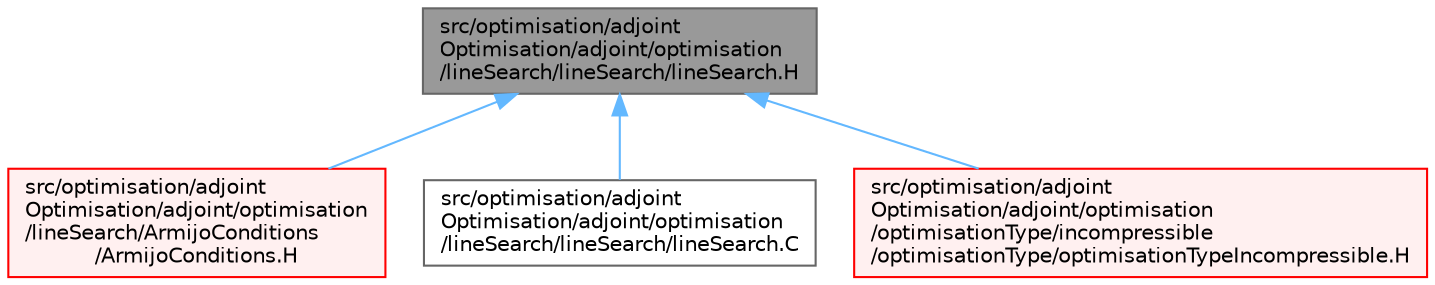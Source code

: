 digraph "src/optimisation/adjointOptimisation/adjoint/optimisation/lineSearch/lineSearch/lineSearch.H"
{
 // LATEX_PDF_SIZE
  bgcolor="transparent";
  edge [fontname=Helvetica,fontsize=10,labelfontname=Helvetica,labelfontsize=10];
  node [fontname=Helvetica,fontsize=10,shape=box,height=0.2,width=0.4];
  Node1 [id="Node000001",label="src/optimisation/adjoint\lOptimisation/adjoint/optimisation\l/lineSearch/lineSearch/lineSearch.H",height=0.2,width=0.4,color="gray40", fillcolor="grey60", style="filled", fontcolor="black",tooltip=" "];
  Node1 -> Node2 [id="edge1_Node000001_Node000002",dir="back",color="steelblue1",style="solid",tooltip=" "];
  Node2 [id="Node000002",label="src/optimisation/adjoint\lOptimisation/adjoint/optimisation\l/lineSearch/ArmijoConditions\l/ArmijoConditions.H",height=0.2,width=0.4,color="red", fillcolor="#FFF0F0", style="filled",URL="$ArmijoConditions_8H.html",tooltip=" "];
  Node1 -> Node4 [id="edge2_Node000001_Node000004",dir="back",color="steelblue1",style="solid",tooltip=" "];
  Node4 [id="Node000004",label="src/optimisation/adjoint\lOptimisation/adjoint/optimisation\l/lineSearch/lineSearch/lineSearch.C",height=0.2,width=0.4,color="grey40", fillcolor="white", style="filled",URL="$lineSearch_8C.html",tooltip=" "];
  Node1 -> Node5 [id="edge3_Node000001_Node000005",dir="back",color="steelblue1",style="solid",tooltip=" "];
  Node5 [id="Node000005",label="src/optimisation/adjoint\lOptimisation/adjoint/optimisation\l/optimisationType/incompressible\l/optimisationType/optimisationTypeIncompressible.H",height=0.2,width=0.4,color="red", fillcolor="#FFF0F0", style="filled",URL="$optimisationTypeIncompressible_8H.html",tooltip=" "];
}
